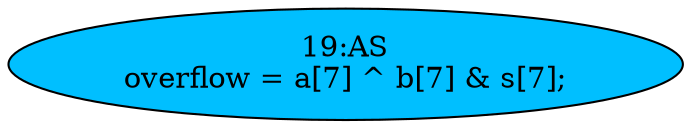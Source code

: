 strict digraph "" {
	node [label="\N"];
	"19:AS"	[ast="<pyverilog.vparser.ast.Assign object at 0x7fa910b24890>",
		def_var="['overflow']",
		fillcolor=deepskyblue,
		label="19:AS
overflow = a[7] ^ b[7] & s[7];",
		statements="[]",
		style=filled,
		typ=Assign,
		use_var="['a', 'b', 's']"];
}
